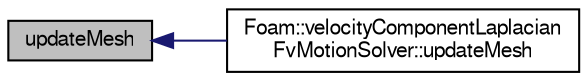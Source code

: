 digraph "updateMesh"
{
  bgcolor="transparent";
  edge [fontname="FreeSans",fontsize="10",labelfontname="FreeSans",labelfontsize="10"];
  node [fontname="FreeSans",fontsize="10",shape=record];
  rankdir="LR";
  Node1 [label="updateMesh",height=0.2,width=0.4,color="black", fillcolor="grey75", style="filled" fontcolor="black"];
  Node1 -> Node2 [dir="back",color="midnightblue",fontsize="10",style="solid",fontname="FreeSans"];
  Node2 [label="Foam::velocityComponentLaplacian\lFvMotionSolver::updateMesh",height=0.2,width=0.4,color="black",URL="$a02722.html#ad57565956fd4064299f4bd3c4eebb1d4",tooltip="Update topology. "];
}
